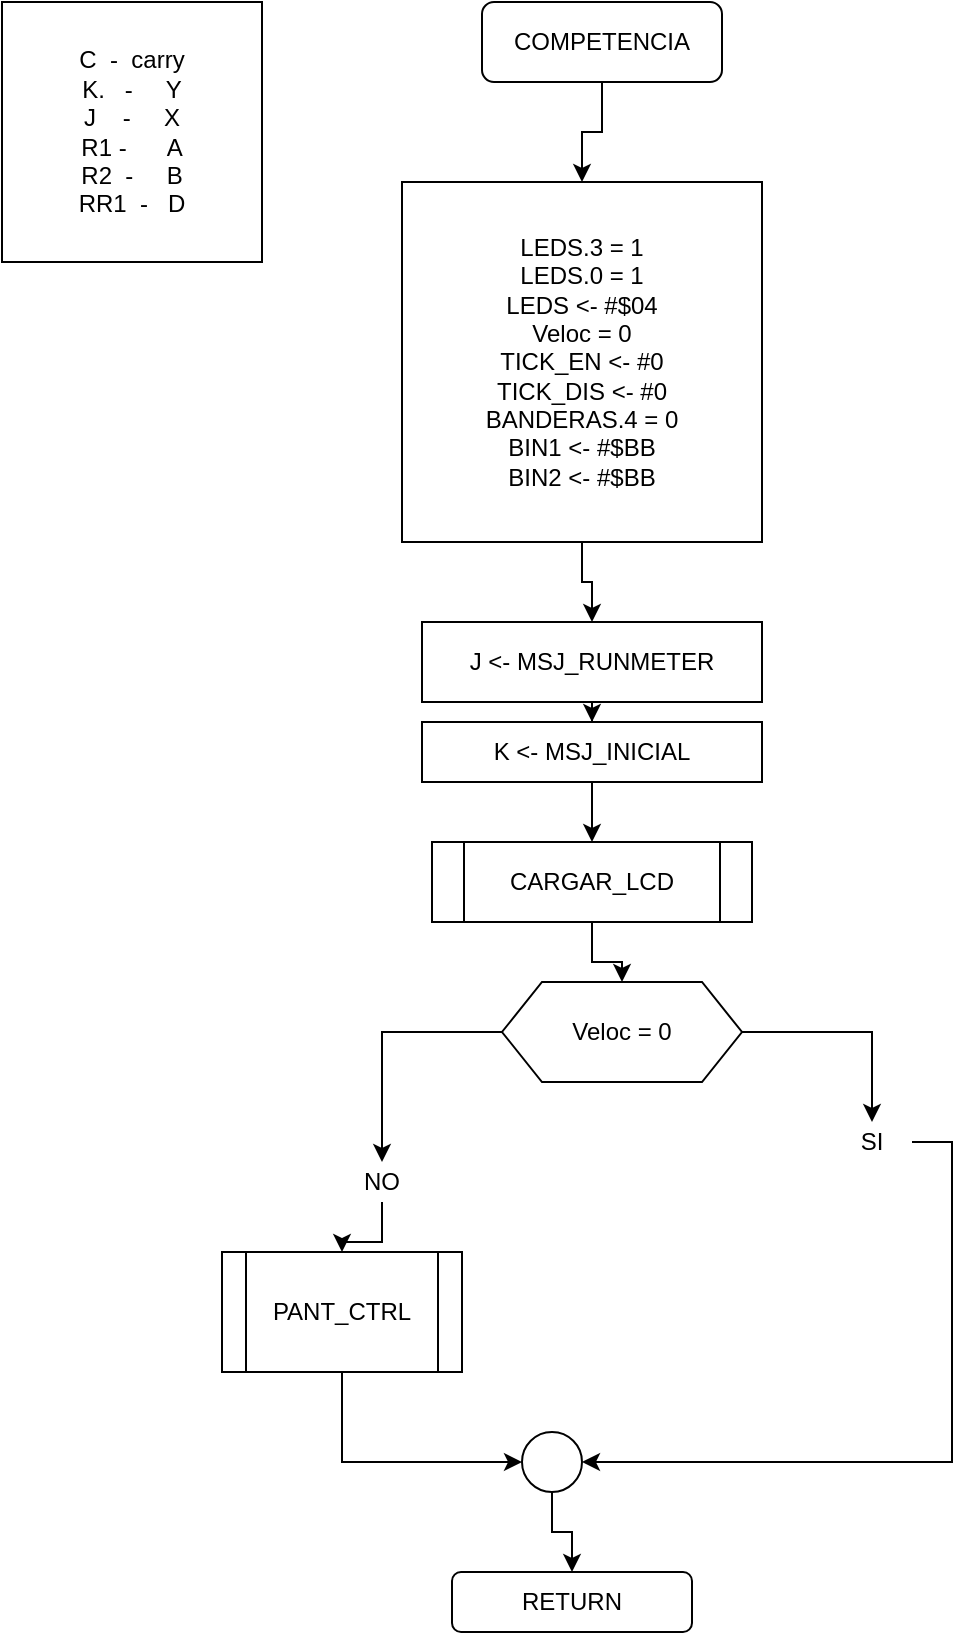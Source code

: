 <mxfile version="14.4.3" type="device"><diagram id="elP2BzWelHSJT-nl0Y5f" name="Page-1"><mxGraphModel dx="685" dy="822" grid="1" gridSize="10" guides="1" tooltips="1" connect="1" arrows="1" fold="1" page="1" pageScale="1" pageWidth="850" pageHeight="1100" math="0" shadow="0"><root><mxCell id="0"/><mxCell id="1" parent="0"/><mxCell id="b2P9rmVIlACwvaw1A8hO-1" style="edgeStyle=orthogonalEdgeStyle;rounded=0;orthogonalLoop=1;jettySize=auto;html=1;exitX=0.5;exitY=1;exitDx=0;exitDy=0;" edge="1" parent="1" source="b2P9rmVIlACwvaw1A8hO-2" target="b2P9rmVIlACwvaw1A8hO-4"><mxGeometry relative="1" as="geometry"/></mxCell><mxCell id="b2P9rmVIlACwvaw1A8hO-2" value="COMPETENCIA" style="rounded=1;whiteSpace=wrap;html=1;" vertex="1" parent="1"><mxGeometry x="480" y="370" width="120" height="40" as="geometry"/></mxCell><mxCell id="b2P9rmVIlACwvaw1A8hO-3" style="edgeStyle=orthogonalEdgeStyle;rounded=0;orthogonalLoop=1;jettySize=auto;html=1;exitX=0.5;exitY=1;exitDx=0;exitDy=0;" edge="1" parent="1" source="b2P9rmVIlACwvaw1A8hO-4" target="b2P9rmVIlACwvaw1A8hO-6"><mxGeometry relative="1" as="geometry"/></mxCell><mxCell id="b2P9rmVIlACwvaw1A8hO-4" value="LEDS.3 = 1&lt;br&gt;LEDS.0 = 1&lt;br&gt;LEDS &amp;lt;- #$04&lt;br&gt;Veloc = 0&lt;br&gt;TICK_EN &amp;lt;- #0&lt;br&gt;TICK_DIS &amp;lt;- #0&lt;br&gt;BANDERAS.4 = 0&lt;br&gt;BIN1 &amp;lt;-&amp;nbsp;#$BB&lt;br&gt;BIN2 &amp;lt;- #$BB" style="rounded=0;whiteSpace=wrap;html=1;" vertex="1" parent="1"><mxGeometry x="440" y="460" width="180" height="180" as="geometry"/></mxCell><mxCell id="b2P9rmVIlACwvaw1A8hO-5" style="edgeStyle=orthogonalEdgeStyle;rounded=0;orthogonalLoop=1;jettySize=auto;html=1;exitX=0.5;exitY=1;exitDx=0;exitDy=0;" edge="1" parent="1" source="b2P9rmVIlACwvaw1A8hO-6" target="b2P9rmVIlACwvaw1A8hO-9"><mxGeometry relative="1" as="geometry"/></mxCell><mxCell id="b2P9rmVIlACwvaw1A8hO-6" value="J &amp;lt;- MSJ_RUNMETER" style="rounded=0;whiteSpace=wrap;html=1;" vertex="1" parent="1"><mxGeometry x="450" y="680" width="170" height="40" as="geometry"/></mxCell><mxCell id="b2P9rmVIlACwvaw1A8hO-7" value="C &amp;nbsp;- &amp;nbsp;carry&lt;br&gt;K. &amp;nbsp; - &amp;nbsp; &amp;nbsp; Y&lt;br&gt;J &amp;nbsp; &amp;nbsp;- &amp;nbsp; &amp;nbsp; X&lt;br&gt;R1 - &amp;nbsp; &amp;nbsp; &amp;nbsp;A&lt;br&gt;R2 &amp;nbsp;- &amp;nbsp; &amp;nbsp; B&lt;br&gt;RR1 &amp;nbsp;- &amp;nbsp; D" style="whiteSpace=wrap;html=1;aspect=fixed;" vertex="1" parent="1"><mxGeometry x="240" y="370" width="130" height="130" as="geometry"/></mxCell><mxCell id="b2P9rmVIlACwvaw1A8hO-8" style="edgeStyle=orthogonalEdgeStyle;rounded=0;orthogonalLoop=1;jettySize=auto;html=1;exitX=0.5;exitY=1;exitDx=0;exitDy=0;" edge="1" parent="1" source="b2P9rmVIlACwvaw1A8hO-9" target="b2P9rmVIlACwvaw1A8hO-11"><mxGeometry relative="1" as="geometry"/></mxCell><mxCell id="b2P9rmVIlACwvaw1A8hO-9" value="K &amp;lt;- MSJ_INICIAL" style="rounded=0;whiteSpace=wrap;html=1;" vertex="1" parent="1"><mxGeometry x="450" y="730" width="170" height="30" as="geometry"/></mxCell><mxCell id="b2P9rmVIlACwvaw1A8hO-10" style="edgeStyle=orthogonalEdgeStyle;rounded=0;orthogonalLoop=1;jettySize=auto;html=1;exitX=0.5;exitY=1;exitDx=0;exitDy=0;" edge="1" parent="1" source="b2P9rmVIlACwvaw1A8hO-11" target="b2P9rmVIlACwvaw1A8hO-15"><mxGeometry relative="1" as="geometry"/></mxCell><mxCell id="b2P9rmVIlACwvaw1A8hO-11" value="CARGAR_LCD" style="shape=process;whiteSpace=wrap;html=1;backgroundOutline=1;" vertex="1" parent="1"><mxGeometry x="455" y="790" width="160" height="40" as="geometry"/></mxCell><mxCell id="b2P9rmVIlACwvaw1A8hO-12" value="RETURN" style="rounded=1;whiteSpace=wrap;html=1;" vertex="1" parent="1"><mxGeometry x="465" y="1155" width="120" height="30" as="geometry"/></mxCell><mxCell id="b2P9rmVIlACwvaw1A8hO-13" style="edgeStyle=orthogonalEdgeStyle;rounded=0;orthogonalLoop=1;jettySize=auto;html=1;exitX=0;exitY=0.5;exitDx=0;exitDy=0;entryX=0.5;entryY=0;entryDx=0;entryDy=0;" edge="1" parent="1" source="b2P9rmVIlACwvaw1A8hO-15" target="b2P9rmVIlACwvaw1A8hO-19"><mxGeometry relative="1" as="geometry"/></mxCell><mxCell id="b2P9rmVIlACwvaw1A8hO-14" style="edgeStyle=orthogonalEdgeStyle;rounded=0;orthogonalLoop=1;jettySize=auto;html=1;exitX=1;exitY=0.5;exitDx=0;exitDy=0;entryX=0.5;entryY=0;entryDx=0;entryDy=0;" edge="1" parent="1" source="b2P9rmVIlACwvaw1A8hO-15" target="b2P9rmVIlACwvaw1A8hO-17"><mxGeometry relative="1" as="geometry"/></mxCell><mxCell id="b2P9rmVIlACwvaw1A8hO-15" value="Veloc = 0" style="shape=hexagon;perimeter=hexagonPerimeter2;whiteSpace=wrap;html=1;fixedSize=1;" vertex="1" parent="1"><mxGeometry x="490" y="860" width="120" height="50" as="geometry"/></mxCell><mxCell id="b2P9rmVIlACwvaw1A8hO-16" style="edgeStyle=orthogonalEdgeStyle;rounded=0;orthogonalLoop=1;jettySize=auto;html=1;exitX=1;exitY=0.5;exitDx=0;exitDy=0;entryX=1;entryY=0.5;entryDx=0;entryDy=0;" edge="1" parent="1" source="b2P9rmVIlACwvaw1A8hO-17" target="b2P9rmVIlACwvaw1A8hO-23"><mxGeometry relative="1" as="geometry"/></mxCell><mxCell id="b2P9rmVIlACwvaw1A8hO-17" value="SI" style="text;html=1;strokeColor=none;fillColor=none;align=center;verticalAlign=middle;whiteSpace=wrap;rounded=0;" vertex="1" parent="1"><mxGeometry x="655" y="930" width="40" height="20" as="geometry"/></mxCell><mxCell id="b2P9rmVIlACwvaw1A8hO-18" style="edgeStyle=orthogonalEdgeStyle;rounded=0;orthogonalLoop=1;jettySize=auto;html=1;exitX=0.5;exitY=1;exitDx=0;exitDy=0;" edge="1" parent="1" source="b2P9rmVIlACwvaw1A8hO-19" target="b2P9rmVIlACwvaw1A8hO-21"><mxGeometry relative="1" as="geometry"/></mxCell><mxCell id="b2P9rmVIlACwvaw1A8hO-19" value="NO" style="text;html=1;strokeColor=none;fillColor=none;align=center;verticalAlign=middle;whiteSpace=wrap;rounded=0;" vertex="1" parent="1"><mxGeometry x="410" y="950" width="40" height="20" as="geometry"/></mxCell><mxCell id="b2P9rmVIlACwvaw1A8hO-20" style="edgeStyle=orthogonalEdgeStyle;rounded=0;orthogonalLoop=1;jettySize=auto;html=1;exitX=0.5;exitY=1;exitDx=0;exitDy=0;entryX=0;entryY=0.5;entryDx=0;entryDy=0;" edge="1" parent="1" source="b2P9rmVIlACwvaw1A8hO-21" target="b2P9rmVIlACwvaw1A8hO-23"><mxGeometry relative="1" as="geometry"/></mxCell><mxCell id="b2P9rmVIlACwvaw1A8hO-21" value="PANT_CTRL" style="shape=process;whiteSpace=wrap;html=1;backgroundOutline=1;" vertex="1" parent="1"><mxGeometry x="350" y="995" width="120" height="60" as="geometry"/></mxCell><mxCell id="b2P9rmVIlACwvaw1A8hO-22" style="edgeStyle=orthogonalEdgeStyle;rounded=0;orthogonalLoop=1;jettySize=auto;html=1;exitX=0.5;exitY=1;exitDx=0;exitDy=0;" edge="1" parent="1" source="b2P9rmVIlACwvaw1A8hO-23" target="b2P9rmVIlACwvaw1A8hO-12"><mxGeometry relative="1" as="geometry"/></mxCell><mxCell id="b2P9rmVIlACwvaw1A8hO-23" value="" style="ellipse;whiteSpace=wrap;html=1;aspect=fixed;" vertex="1" parent="1"><mxGeometry x="500" y="1085" width="30" height="30" as="geometry"/></mxCell></root></mxGraphModel></diagram></mxfile>